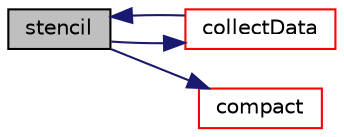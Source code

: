digraph "stencil"
{
  bgcolor="transparent";
  edge [fontname="Helvetica",fontsize="10",labelfontname="Helvetica",labelfontsize="10"];
  node [fontname="Helvetica",fontsize="10",shape=record];
  rankdir="LR";
  Node1 [label="stencil",height=0.2,width=0.4,color="black", fillcolor="grey75", style="filled", fontcolor="black"];
  Node1 -> Node2 [color="midnightblue",fontsize="10",style="solid",fontname="Helvetica"];
  Node2 [label="collectData",height=0.2,width=0.4,color="red",URL="$a00707.html#a59b26389689f7f9684094a0d5a57c6fe",tooltip="Use map to get the data into stencil order. "];
  Node2 -> Node1 [color="midnightblue",fontsize="10",style="solid",fontname="Helvetica"];
  Node1 -> Node3 [color="midnightblue",fontsize="10",style="solid",fontname="Helvetica"];
  Node3 [label="compact",height=0.2,width=0.4,color="red",URL="$a00707.html#a043cdfc194924194e381a986c229569e",tooltip="After removing elements from the stencil adapt the schedule (map). "];
}
